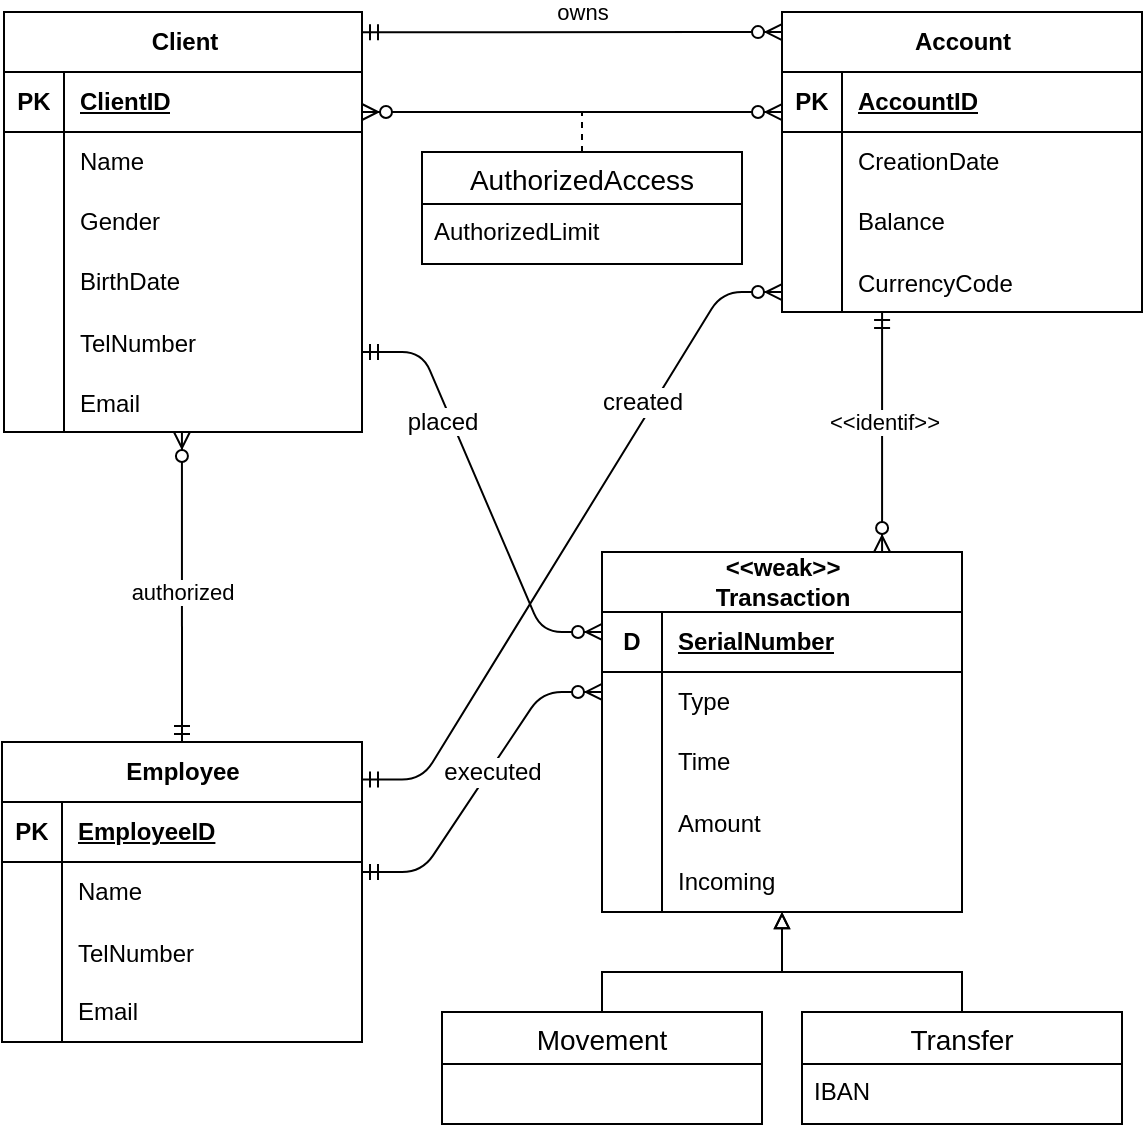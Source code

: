<mxfile version="26.1.1">
  <diagram name="Page-1" id="if8yNn2bbXZEik1uw3uH">
    <mxGraphModel dx="698" dy="806" grid="1" gridSize="10" guides="1" tooltips="1" connect="1" arrows="1" fold="1" page="1" pageScale="1" pageWidth="900" pageHeight="1600" math="0" shadow="0">
      <root>
        <mxCell id="0" />
        <mxCell id="1" parent="0" />
        <mxCell id="TG9UnVR8EXlRVvEKWcZC-1" value="Client" style="shape=table;startSize=30;container=1;collapsible=1;childLayout=tableLayout;fixedRows=1;rowLines=0;fontStyle=1;align=center;resizeLast=1;html=1;" parent="1" vertex="1">
          <mxGeometry x="121" y="100" width="179" height="210" as="geometry" />
        </mxCell>
        <mxCell id="TG9UnVR8EXlRVvEKWcZC-2" value="" style="shape=tableRow;horizontal=0;startSize=0;swimlaneHead=0;swimlaneBody=0;fillColor=none;collapsible=0;dropTarget=0;points=[[0,0.5],[1,0.5]];portConstraint=eastwest;top=0;left=0;right=0;bottom=1;" parent="TG9UnVR8EXlRVvEKWcZC-1" vertex="1">
          <mxGeometry y="30" width="179" height="30" as="geometry" />
        </mxCell>
        <mxCell id="TG9UnVR8EXlRVvEKWcZC-3" value="PK" style="shape=partialRectangle;connectable=0;fillColor=none;top=0;left=0;bottom=0;right=0;fontStyle=1;overflow=hidden;whiteSpace=wrap;html=1;" parent="TG9UnVR8EXlRVvEKWcZC-2" vertex="1">
          <mxGeometry width="30" height="30" as="geometry">
            <mxRectangle width="30" height="30" as="alternateBounds" />
          </mxGeometry>
        </mxCell>
        <mxCell id="TG9UnVR8EXlRVvEKWcZC-4" value="ClientID" style="shape=partialRectangle;connectable=0;fillColor=none;top=0;left=0;bottom=0;right=0;align=left;spacingLeft=6;fontStyle=5;overflow=hidden;whiteSpace=wrap;html=1;" parent="TG9UnVR8EXlRVvEKWcZC-2" vertex="1">
          <mxGeometry x="30" width="149" height="30" as="geometry">
            <mxRectangle width="149" height="30" as="alternateBounds" />
          </mxGeometry>
        </mxCell>
        <mxCell id="TG9UnVR8EXlRVvEKWcZC-5" value="" style="shape=tableRow;horizontal=0;startSize=0;swimlaneHead=0;swimlaneBody=0;fillColor=none;collapsible=0;dropTarget=0;points=[[0,0.5],[1,0.5]];portConstraint=eastwest;top=0;left=0;right=0;bottom=0;" parent="TG9UnVR8EXlRVvEKWcZC-1" vertex="1">
          <mxGeometry y="60" width="179" height="30" as="geometry" />
        </mxCell>
        <mxCell id="TG9UnVR8EXlRVvEKWcZC-6" value="" style="shape=partialRectangle;connectable=0;fillColor=none;top=0;left=0;bottom=0;right=0;editable=1;overflow=hidden;whiteSpace=wrap;html=1;" parent="TG9UnVR8EXlRVvEKWcZC-5" vertex="1">
          <mxGeometry width="30" height="30" as="geometry">
            <mxRectangle width="30" height="30" as="alternateBounds" />
          </mxGeometry>
        </mxCell>
        <mxCell id="TG9UnVR8EXlRVvEKWcZC-7" value="Name" style="shape=partialRectangle;connectable=0;fillColor=none;top=0;left=0;bottom=0;right=0;align=left;spacingLeft=6;overflow=hidden;whiteSpace=wrap;html=1;" parent="TG9UnVR8EXlRVvEKWcZC-5" vertex="1">
          <mxGeometry x="30" width="149" height="30" as="geometry">
            <mxRectangle width="149" height="30" as="alternateBounds" />
          </mxGeometry>
        </mxCell>
        <mxCell id="TG9UnVR8EXlRVvEKWcZC-8" value="" style="shape=tableRow;horizontal=0;startSize=0;swimlaneHead=0;swimlaneBody=0;fillColor=none;collapsible=0;dropTarget=0;points=[[0,0.5],[1,0.5]];portConstraint=eastwest;top=0;left=0;right=0;bottom=0;" parent="TG9UnVR8EXlRVvEKWcZC-1" vertex="1">
          <mxGeometry y="90" width="179" height="30" as="geometry" />
        </mxCell>
        <mxCell id="TG9UnVR8EXlRVvEKWcZC-9" value="" style="shape=partialRectangle;connectable=0;fillColor=none;top=0;left=0;bottom=0;right=0;editable=1;overflow=hidden;whiteSpace=wrap;html=1;" parent="TG9UnVR8EXlRVvEKWcZC-8" vertex="1">
          <mxGeometry width="30" height="30" as="geometry">
            <mxRectangle width="30" height="30" as="alternateBounds" />
          </mxGeometry>
        </mxCell>
        <mxCell id="TG9UnVR8EXlRVvEKWcZC-10" value="Gender" style="shape=partialRectangle;connectable=0;fillColor=none;top=0;left=0;bottom=0;right=0;align=left;spacingLeft=6;overflow=hidden;whiteSpace=wrap;html=1;" parent="TG9UnVR8EXlRVvEKWcZC-8" vertex="1">
          <mxGeometry x="30" width="149" height="30" as="geometry">
            <mxRectangle width="149" height="30" as="alternateBounds" />
          </mxGeometry>
        </mxCell>
        <mxCell id="TG9UnVR8EXlRVvEKWcZC-11" value="" style="shape=tableRow;horizontal=0;startSize=0;swimlaneHead=0;swimlaneBody=0;fillColor=none;collapsible=0;dropTarget=0;points=[[0,0.5],[1,0.5]];portConstraint=eastwest;top=0;left=0;right=0;bottom=0;" parent="TG9UnVR8EXlRVvEKWcZC-1" vertex="1">
          <mxGeometry y="120" width="179" height="30" as="geometry" />
        </mxCell>
        <mxCell id="TG9UnVR8EXlRVvEKWcZC-12" value="" style="shape=partialRectangle;connectable=0;fillColor=none;top=0;left=0;bottom=0;right=0;editable=1;overflow=hidden;whiteSpace=wrap;html=1;" parent="TG9UnVR8EXlRVvEKWcZC-11" vertex="1">
          <mxGeometry width="30" height="30" as="geometry">
            <mxRectangle width="30" height="30" as="alternateBounds" />
          </mxGeometry>
        </mxCell>
        <mxCell id="TG9UnVR8EXlRVvEKWcZC-13" value="BirthDate" style="shape=partialRectangle;connectable=0;fillColor=none;top=0;left=0;bottom=0;right=0;align=left;spacingLeft=6;overflow=hidden;whiteSpace=wrap;html=1;" parent="TG9UnVR8EXlRVvEKWcZC-11" vertex="1">
          <mxGeometry x="30" width="149" height="30" as="geometry">
            <mxRectangle width="149" height="30" as="alternateBounds" />
          </mxGeometry>
        </mxCell>
        <mxCell id="4XVckoDZbzTKjVTULuca-4" value="" style="shape=tableRow;horizontal=0;startSize=0;swimlaneHead=0;swimlaneBody=0;fillColor=none;collapsible=0;dropTarget=0;points=[[0,0.5],[1,0.5]];portConstraint=eastwest;top=0;left=0;right=0;bottom=0;" parent="TG9UnVR8EXlRVvEKWcZC-1" vertex="1">
          <mxGeometry y="150" width="179" height="30" as="geometry" />
        </mxCell>
        <mxCell id="4XVckoDZbzTKjVTULuca-5" value="" style="shape=partialRectangle;connectable=0;fillColor=none;top=0;left=0;bottom=0;right=0;editable=1;overflow=hidden;" parent="4XVckoDZbzTKjVTULuca-4" vertex="1">
          <mxGeometry width="30" height="30" as="geometry">
            <mxRectangle width="30" height="30" as="alternateBounds" />
          </mxGeometry>
        </mxCell>
        <mxCell id="4XVckoDZbzTKjVTULuca-6" value="TelNumber" style="shape=partialRectangle;connectable=0;fillColor=none;top=0;left=0;bottom=0;right=0;align=left;spacingLeft=6;overflow=hidden;" parent="4XVckoDZbzTKjVTULuca-4" vertex="1">
          <mxGeometry x="30" width="149" height="30" as="geometry">
            <mxRectangle width="149" height="30" as="alternateBounds" />
          </mxGeometry>
        </mxCell>
        <mxCell id="4XVckoDZbzTKjVTULuca-1" value="" style="shape=tableRow;horizontal=0;startSize=0;swimlaneHead=0;swimlaneBody=0;fillColor=none;collapsible=0;dropTarget=0;points=[[0,0.5],[1,0.5]];portConstraint=eastwest;top=0;left=0;right=0;bottom=0;" parent="TG9UnVR8EXlRVvEKWcZC-1" vertex="1">
          <mxGeometry y="180" width="179" height="30" as="geometry" />
        </mxCell>
        <mxCell id="4XVckoDZbzTKjVTULuca-2" value="" style="shape=partialRectangle;connectable=0;fillColor=none;top=0;left=0;bottom=0;right=0;editable=1;overflow=hidden;" parent="4XVckoDZbzTKjVTULuca-1" vertex="1">
          <mxGeometry width="30" height="30" as="geometry">
            <mxRectangle width="30" height="30" as="alternateBounds" />
          </mxGeometry>
        </mxCell>
        <mxCell id="4XVckoDZbzTKjVTULuca-3" value="Email" style="shape=partialRectangle;connectable=0;fillColor=none;top=0;left=0;bottom=0;right=0;align=left;spacingLeft=6;overflow=hidden;" parent="4XVckoDZbzTKjVTULuca-1" vertex="1">
          <mxGeometry x="30" width="149" height="30" as="geometry">
            <mxRectangle width="149" height="30" as="alternateBounds" />
          </mxGeometry>
        </mxCell>
        <mxCell id="TG9UnVR8EXlRVvEKWcZC-17" value="Account" style="shape=table;startSize=30;container=1;collapsible=1;childLayout=tableLayout;fixedRows=1;rowLines=0;fontStyle=1;align=center;resizeLast=1;html=1;" parent="1" vertex="1">
          <mxGeometry x="510" y="100" width="180" height="150" as="geometry" />
        </mxCell>
        <mxCell id="TG9UnVR8EXlRVvEKWcZC-18" value="" style="shape=tableRow;horizontal=0;startSize=0;swimlaneHead=0;swimlaneBody=0;fillColor=none;collapsible=0;dropTarget=0;points=[[0,0.5],[1,0.5]];portConstraint=eastwest;top=0;left=0;right=0;bottom=1;" parent="TG9UnVR8EXlRVvEKWcZC-17" vertex="1">
          <mxGeometry y="30" width="180" height="30" as="geometry" />
        </mxCell>
        <mxCell id="TG9UnVR8EXlRVvEKWcZC-19" value="PK" style="shape=partialRectangle;connectable=0;fillColor=none;top=0;left=0;bottom=0;right=0;fontStyle=1;overflow=hidden;whiteSpace=wrap;html=1;" parent="TG9UnVR8EXlRVvEKWcZC-18" vertex="1">
          <mxGeometry width="30" height="30" as="geometry">
            <mxRectangle width="30" height="30" as="alternateBounds" />
          </mxGeometry>
        </mxCell>
        <mxCell id="TG9UnVR8EXlRVvEKWcZC-20" value="AccountID" style="shape=partialRectangle;connectable=0;fillColor=none;top=0;left=0;bottom=0;right=0;align=left;spacingLeft=6;fontStyle=5;overflow=hidden;whiteSpace=wrap;html=1;" parent="TG9UnVR8EXlRVvEKWcZC-18" vertex="1">
          <mxGeometry x="30" width="150" height="30" as="geometry">
            <mxRectangle width="150" height="30" as="alternateBounds" />
          </mxGeometry>
        </mxCell>
        <mxCell id="TG9UnVR8EXlRVvEKWcZC-21" value="" style="shape=tableRow;horizontal=0;startSize=0;swimlaneHead=0;swimlaneBody=0;fillColor=none;collapsible=0;dropTarget=0;points=[[0,0.5],[1,0.5]];portConstraint=eastwest;top=0;left=0;right=0;bottom=0;" parent="TG9UnVR8EXlRVvEKWcZC-17" vertex="1">
          <mxGeometry y="60" width="180" height="30" as="geometry" />
        </mxCell>
        <mxCell id="TG9UnVR8EXlRVvEKWcZC-22" value="" style="shape=partialRectangle;connectable=0;fillColor=none;top=0;left=0;bottom=0;right=0;editable=1;overflow=hidden;whiteSpace=wrap;html=1;" parent="TG9UnVR8EXlRVvEKWcZC-21" vertex="1">
          <mxGeometry width="30" height="30" as="geometry">
            <mxRectangle width="30" height="30" as="alternateBounds" />
          </mxGeometry>
        </mxCell>
        <mxCell id="TG9UnVR8EXlRVvEKWcZC-23" value="CreationDate" style="shape=partialRectangle;connectable=0;fillColor=none;top=0;left=0;bottom=0;right=0;align=left;spacingLeft=6;overflow=hidden;whiteSpace=wrap;html=1;" parent="TG9UnVR8EXlRVvEKWcZC-21" vertex="1">
          <mxGeometry x="30" width="150" height="30" as="geometry">
            <mxRectangle width="150" height="30" as="alternateBounds" />
          </mxGeometry>
        </mxCell>
        <mxCell id="TG9UnVR8EXlRVvEKWcZC-24" value="" style="shape=tableRow;horizontal=0;startSize=0;swimlaneHead=0;swimlaneBody=0;fillColor=none;collapsible=0;dropTarget=0;points=[[0,0.5],[1,0.5]];portConstraint=eastwest;top=0;left=0;right=0;bottom=0;" parent="TG9UnVR8EXlRVvEKWcZC-17" vertex="1">
          <mxGeometry y="90" width="180" height="30" as="geometry" />
        </mxCell>
        <mxCell id="TG9UnVR8EXlRVvEKWcZC-25" value="" style="shape=partialRectangle;connectable=0;fillColor=none;top=0;left=0;bottom=0;right=0;editable=1;overflow=hidden;whiteSpace=wrap;html=1;" parent="TG9UnVR8EXlRVvEKWcZC-24" vertex="1">
          <mxGeometry width="30" height="30" as="geometry">
            <mxRectangle width="30" height="30" as="alternateBounds" />
          </mxGeometry>
        </mxCell>
        <mxCell id="TG9UnVR8EXlRVvEKWcZC-26" value="Balance" style="shape=partialRectangle;connectable=0;fillColor=none;top=0;left=0;bottom=0;right=0;align=left;spacingLeft=6;overflow=hidden;whiteSpace=wrap;html=1;" parent="TG9UnVR8EXlRVvEKWcZC-24" vertex="1">
          <mxGeometry x="30" width="150" height="30" as="geometry">
            <mxRectangle width="150" height="30" as="alternateBounds" />
          </mxGeometry>
        </mxCell>
        <mxCell id="TG9UnVR8EXlRVvEKWcZC-53" value="" style="shape=tableRow;horizontal=0;startSize=0;swimlaneHead=0;swimlaneBody=0;fillColor=none;collapsible=0;dropTarget=0;points=[[0,0.5],[1,0.5]];portConstraint=eastwest;top=0;left=0;right=0;bottom=0;" parent="TG9UnVR8EXlRVvEKWcZC-17" vertex="1">
          <mxGeometry y="120" width="180" height="30" as="geometry" />
        </mxCell>
        <mxCell id="TG9UnVR8EXlRVvEKWcZC-54" value="" style="shape=partialRectangle;connectable=0;fillColor=none;top=0;left=0;bottom=0;right=0;editable=1;overflow=hidden;" parent="TG9UnVR8EXlRVvEKWcZC-53" vertex="1">
          <mxGeometry width="30" height="30" as="geometry">
            <mxRectangle width="30" height="30" as="alternateBounds" />
          </mxGeometry>
        </mxCell>
        <mxCell id="TG9UnVR8EXlRVvEKWcZC-55" value="CurrencyCode" style="shape=partialRectangle;connectable=0;fillColor=none;top=0;left=0;bottom=0;right=0;align=left;spacingLeft=6;overflow=hidden;" parent="TG9UnVR8EXlRVvEKWcZC-53" vertex="1">
          <mxGeometry x="30" width="150" height="30" as="geometry">
            <mxRectangle width="150" height="30" as="alternateBounds" />
          </mxGeometry>
        </mxCell>
        <mxCell id="5" style="edgeStyle=none;html=1;exitX=0.5;exitY=0;exitDx=0;exitDy=0;endArrow=none;endFill=0;dashed=1;" parent="1" source="TG9UnVR8EXlRVvEKWcZC-33" edge="1">
          <mxGeometry relative="1" as="geometry">
            <mxPoint x="410" y="150" as="targetPoint" />
          </mxGeometry>
        </mxCell>
        <mxCell id="TG9UnVR8EXlRVvEKWcZC-33" value="AuthorizedAccess" style="swimlane;fontStyle=0;childLayout=stackLayout;horizontal=1;startSize=26;horizontalStack=0;resizeParent=1;resizeParentMax=0;resizeLast=0;collapsible=1;marginBottom=0;align=center;fontSize=14;" parent="1" vertex="1">
          <mxGeometry x="330" y="170" width="160" height="56" as="geometry" />
        </mxCell>
        <mxCell id="TG9UnVR8EXlRVvEKWcZC-34" value="AuthorizedLimit" style="text;strokeColor=none;fillColor=none;spacingLeft=4;spacingRight=4;overflow=hidden;rotatable=0;points=[[0,0.5],[1,0.5]];portConstraint=eastwest;fontSize=12;whiteSpace=wrap;html=1;" parent="TG9UnVR8EXlRVvEKWcZC-33" vertex="1">
          <mxGeometry y="26" width="160" height="30" as="geometry" />
        </mxCell>
        <mxCell id="TG9UnVR8EXlRVvEKWcZC-40" value="&amp;lt;&amp;lt;weak&amp;gt;&amp;gt;&lt;br&gt;&lt;div&gt;Transaction&lt;/div&gt;" style="shape=table;startSize=30;container=1;collapsible=1;childLayout=tableLayout;fixedRows=1;rowLines=0;fontStyle=1;align=center;resizeLast=1;html=1;" parent="1" vertex="1">
          <mxGeometry x="420" y="370" width="180" height="180" as="geometry" />
        </mxCell>
        <mxCell id="TG9UnVR8EXlRVvEKWcZC-41" value="" style="shape=tableRow;horizontal=0;startSize=0;swimlaneHead=0;swimlaneBody=0;fillColor=none;collapsible=0;dropTarget=0;points=[[0,0.5],[1,0.5]];portConstraint=eastwest;top=0;left=0;right=0;bottom=1;" parent="TG9UnVR8EXlRVvEKWcZC-40" vertex="1">
          <mxGeometry y="30" width="180" height="30" as="geometry" />
        </mxCell>
        <mxCell id="TG9UnVR8EXlRVvEKWcZC-42" value="D" style="shape=partialRectangle;connectable=0;fillColor=none;top=0;left=0;bottom=0;right=0;fontStyle=1;overflow=hidden;whiteSpace=wrap;html=1;" parent="TG9UnVR8EXlRVvEKWcZC-41" vertex="1">
          <mxGeometry width="30" height="30" as="geometry">
            <mxRectangle width="30" height="30" as="alternateBounds" />
          </mxGeometry>
        </mxCell>
        <mxCell id="TG9UnVR8EXlRVvEKWcZC-43" value="SerialNumber" style="shape=partialRectangle;connectable=0;fillColor=none;top=0;left=0;bottom=0;right=0;align=left;spacingLeft=6;fontStyle=5;overflow=hidden;whiteSpace=wrap;html=1;" parent="TG9UnVR8EXlRVvEKWcZC-41" vertex="1">
          <mxGeometry x="30" width="150" height="30" as="geometry">
            <mxRectangle width="150" height="30" as="alternateBounds" />
          </mxGeometry>
        </mxCell>
        <mxCell id="TG9UnVR8EXlRVvEKWcZC-44" value="" style="shape=tableRow;horizontal=0;startSize=0;swimlaneHead=0;swimlaneBody=0;fillColor=none;collapsible=0;dropTarget=0;points=[[0,0.5],[1,0.5]];portConstraint=eastwest;top=0;left=0;right=0;bottom=0;" parent="TG9UnVR8EXlRVvEKWcZC-40" vertex="1">
          <mxGeometry y="60" width="180" height="30" as="geometry" />
        </mxCell>
        <mxCell id="TG9UnVR8EXlRVvEKWcZC-45" value="" style="shape=partialRectangle;connectable=0;fillColor=none;top=0;left=0;bottom=0;right=0;editable=1;overflow=hidden;whiteSpace=wrap;html=1;" parent="TG9UnVR8EXlRVvEKWcZC-44" vertex="1">
          <mxGeometry width="30" height="30" as="geometry">
            <mxRectangle width="30" height="30" as="alternateBounds" />
          </mxGeometry>
        </mxCell>
        <mxCell id="TG9UnVR8EXlRVvEKWcZC-46" value="Type" style="shape=partialRectangle;connectable=0;fillColor=none;top=0;left=0;bottom=0;right=0;align=left;spacingLeft=6;overflow=hidden;whiteSpace=wrap;html=1;" parent="TG9UnVR8EXlRVvEKWcZC-44" vertex="1">
          <mxGeometry x="30" width="150" height="30" as="geometry">
            <mxRectangle width="150" height="30" as="alternateBounds" />
          </mxGeometry>
        </mxCell>
        <mxCell id="TG9UnVR8EXlRVvEKWcZC-47" value="" style="shape=tableRow;horizontal=0;startSize=0;swimlaneHead=0;swimlaneBody=0;fillColor=none;collapsible=0;dropTarget=0;points=[[0,0.5],[1,0.5]];portConstraint=eastwest;top=0;left=0;right=0;bottom=0;" parent="TG9UnVR8EXlRVvEKWcZC-40" vertex="1">
          <mxGeometry y="90" width="180" height="30" as="geometry" />
        </mxCell>
        <mxCell id="TG9UnVR8EXlRVvEKWcZC-48" value="" style="shape=partialRectangle;connectable=0;fillColor=none;top=0;left=0;bottom=0;right=0;editable=1;overflow=hidden;whiteSpace=wrap;html=1;" parent="TG9UnVR8EXlRVvEKWcZC-47" vertex="1">
          <mxGeometry width="30" height="30" as="geometry">
            <mxRectangle width="30" height="30" as="alternateBounds" />
          </mxGeometry>
        </mxCell>
        <mxCell id="TG9UnVR8EXlRVvEKWcZC-49" value="Time" style="shape=partialRectangle;connectable=0;fillColor=none;top=0;left=0;bottom=0;right=0;align=left;spacingLeft=6;overflow=hidden;whiteSpace=wrap;html=1;" parent="TG9UnVR8EXlRVvEKWcZC-47" vertex="1">
          <mxGeometry x="30" width="150" height="30" as="geometry">
            <mxRectangle width="150" height="30" as="alternateBounds" />
          </mxGeometry>
        </mxCell>
        <mxCell id="zuRuYPsoMaz04nlXAa5i-1" value="" style="shape=tableRow;horizontal=0;startSize=0;swimlaneHead=0;swimlaneBody=0;fillColor=none;collapsible=0;dropTarget=0;points=[[0,0.5],[1,0.5]];portConstraint=eastwest;top=0;left=0;right=0;bottom=0;" parent="TG9UnVR8EXlRVvEKWcZC-40" vertex="1">
          <mxGeometry y="120" width="180" height="30" as="geometry" />
        </mxCell>
        <mxCell id="zuRuYPsoMaz04nlXAa5i-2" value="" style="shape=partialRectangle;connectable=0;fillColor=none;top=0;left=0;bottom=0;right=0;editable=1;overflow=hidden;" parent="zuRuYPsoMaz04nlXAa5i-1" vertex="1">
          <mxGeometry width="30" height="30" as="geometry">
            <mxRectangle width="30" height="30" as="alternateBounds" />
          </mxGeometry>
        </mxCell>
        <mxCell id="zuRuYPsoMaz04nlXAa5i-3" value="Amount" style="shape=partialRectangle;connectable=0;fillColor=none;top=0;left=0;bottom=0;right=0;align=left;spacingLeft=6;overflow=hidden;" parent="zuRuYPsoMaz04nlXAa5i-1" vertex="1">
          <mxGeometry x="30" width="150" height="30" as="geometry">
            <mxRectangle width="150" height="30" as="alternateBounds" />
          </mxGeometry>
        </mxCell>
        <mxCell id="TG9UnVR8EXlRVvEKWcZC-50" value="" style="shape=tableRow;horizontal=0;startSize=0;swimlaneHead=0;swimlaneBody=0;fillColor=none;collapsible=0;dropTarget=0;points=[[0,0.5],[1,0.5]];portConstraint=eastwest;top=0;left=0;right=0;bottom=0;" parent="TG9UnVR8EXlRVvEKWcZC-40" vertex="1">
          <mxGeometry y="150" width="180" height="30" as="geometry" />
        </mxCell>
        <mxCell id="TG9UnVR8EXlRVvEKWcZC-51" value="" style="shape=partialRectangle;connectable=0;fillColor=none;top=0;left=0;bottom=0;right=0;editable=1;overflow=hidden;whiteSpace=wrap;html=1;" parent="TG9UnVR8EXlRVvEKWcZC-50" vertex="1">
          <mxGeometry width="30" height="30" as="geometry">
            <mxRectangle width="30" height="30" as="alternateBounds" />
          </mxGeometry>
        </mxCell>
        <mxCell id="TG9UnVR8EXlRVvEKWcZC-52" value="Incoming" style="shape=partialRectangle;connectable=0;fillColor=none;top=0;left=0;bottom=0;right=0;align=left;spacingLeft=6;overflow=hidden;whiteSpace=wrap;html=1;" parent="TG9UnVR8EXlRVvEKWcZC-50" vertex="1">
          <mxGeometry x="30" width="150" height="30" as="geometry">
            <mxRectangle width="150" height="30" as="alternateBounds" />
          </mxGeometry>
        </mxCell>
        <mxCell id="TG9UnVR8EXlRVvEKWcZC-62" value="Employee" style="shape=table;startSize=30;container=1;collapsible=1;childLayout=tableLayout;fixedRows=1;rowLines=0;fontStyle=1;align=center;resizeLast=1;html=1;" parent="1" vertex="1">
          <mxGeometry x="120" y="465" width="180" height="150" as="geometry" />
        </mxCell>
        <mxCell id="TG9UnVR8EXlRVvEKWcZC-63" value="" style="shape=tableRow;horizontal=0;startSize=0;swimlaneHead=0;swimlaneBody=0;fillColor=none;collapsible=0;dropTarget=0;points=[[0,0.5],[1,0.5]];portConstraint=eastwest;top=0;left=0;right=0;bottom=1;" parent="TG9UnVR8EXlRVvEKWcZC-62" vertex="1">
          <mxGeometry y="30" width="180" height="30" as="geometry" />
        </mxCell>
        <mxCell id="TG9UnVR8EXlRVvEKWcZC-64" value="PK" style="shape=partialRectangle;connectable=0;fillColor=none;top=0;left=0;bottom=0;right=0;fontStyle=1;overflow=hidden;whiteSpace=wrap;html=1;" parent="TG9UnVR8EXlRVvEKWcZC-63" vertex="1">
          <mxGeometry width="30" height="30" as="geometry">
            <mxRectangle width="30" height="30" as="alternateBounds" />
          </mxGeometry>
        </mxCell>
        <mxCell id="TG9UnVR8EXlRVvEKWcZC-65" value="EmployeeID" style="shape=partialRectangle;connectable=0;fillColor=none;top=0;left=0;bottom=0;right=0;align=left;spacingLeft=6;fontStyle=5;overflow=hidden;whiteSpace=wrap;html=1;" parent="TG9UnVR8EXlRVvEKWcZC-63" vertex="1">
          <mxGeometry x="30" width="150" height="30" as="geometry">
            <mxRectangle width="150" height="30" as="alternateBounds" />
          </mxGeometry>
        </mxCell>
        <mxCell id="TG9UnVR8EXlRVvEKWcZC-66" value="" style="shape=tableRow;horizontal=0;startSize=0;swimlaneHead=0;swimlaneBody=0;fillColor=none;collapsible=0;dropTarget=0;points=[[0,0.5],[1,0.5]];portConstraint=eastwest;top=0;left=0;right=0;bottom=0;" parent="TG9UnVR8EXlRVvEKWcZC-62" vertex="1">
          <mxGeometry y="60" width="180" height="30" as="geometry" />
        </mxCell>
        <mxCell id="TG9UnVR8EXlRVvEKWcZC-67" value="" style="shape=partialRectangle;connectable=0;fillColor=none;top=0;left=0;bottom=0;right=0;editable=1;overflow=hidden;whiteSpace=wrap;html=1;" parent="TG9UnVR8EXlRVvEKWcZC-66" vertex="1">
          <mxGeometry width="30" height="30" as="geometry">
            <mxRectangle width="30" height="30" as="alternateBounds" />
          </mxGeometry>
        </mxCell>
        <mxCell id="TG9UnVR8EXlRVvEKWcZC-68" value="Name" style="shape=partialRectangle;connectable=0;fillColor=none;top=0;left=0;bottom=0;right=0;align=left;spacingLeft=6;overflow=hidden;whiteSpace=wrap;html=1;" parent="TG9UnVR8EXlRVvEKWcZC-66" vertex="1">
          <mxGeometry x="30" width="150" height="30" as="geometry">
            <mxRectangle width="150" height="30" as="alternateBounds" />
          </mxGeometry>
        </mxCell>
        <mxCell id="0wjavb_Nlq1RX6UAiDOJ-23" value="" style="shape=tableRow;horizontal=0;startSize=0;swimlaneHead=0;swimlaneBody=0;fillColor=none;collapsible=0;dropTarget=0;points=[[0,0.5],[1,0.5]];portConstraint=eastwest;top=0;left=0;right=0;bottom=0;" vertex="1" parent="TG9UnVR8EXlRVvEKWcZC-62">
          <mxGeometry y="90" width="180" height="30" as="geometry" />
        </mxCell>
        <mxCell id="0wjavb_Nlq1RX6UAiDOJ-24" value="" style="shape=partialRectangle;connectable=0;fillColor=none;top=0;left=0;bottom=0;right=0;editable=1;overflow=hidden;" vertex="1" parent="0wjavb_Nlq1RX6UAiDOJ-23">
          <mxGeometry width="30" height="30" as="geometry">
            <mxRectangle width="30" height="30" as="alternateBounds" />
          </mxGeometry>
        </mxCell>
        <mxCell id="0wjavb_Nlq1RX6UAiDOJ-25" value="TelNumber" style="shape=partialRectangle;connectable=0;fillColor=none;top=0;left=0;bottom=0;right=0;align=left;spacingLeft=6;overflow=hidden;" vertex="1" parent="0wjavb_Nlq1RX6UAiDOJ-23">
          <mxGeometry x="30" width="150" height="30" as="geometry">
            <mxRectangle width="150" height="30" as="alternateBounds" />
          </mxGeometry>
        </mxCell>
        <mxCell id="TG9UnVR8EXlRVvEKWcZC-69" value="" style="shape=tableRow;horizontal=0;startSize=0;swimlaneHead=0;swimlaneBody=0;fillColor=none;collapsible=0;dropTarget=0;points=[[0,0.5],[1,0.5]];portConstraint=eastwest;top=0;left=0;right=0;bottom=0;" parent="TG9UnVR8EXlRVvEKWcZC-62" vertex="1">
          <mxGeometry y="120" width="180" height="30" as="geometry" />
        </mxCell>
        <mxCell id="TG9UnVR8EXlRVvEKWcZC-70" value="" style="shape=partialRectangle;connectable=0;fillColor=none;top=0;left=0;bottom=0;right=0;editable=1;overflow=hidden;whiteSpace=wrap;html=1;" parent="TG9UnVR8EXlRVvEKWcZC-69" vertex="1">
          <mxGeometry width="30" height="30" as="geometry">
            <mxRectangle width="30" height="30" as="alternateBounds" />
          </mxGeometry>
        </mxCell>
        <mxCell id="TG9UnVR8EXlRVvEKWcZC-71" value="Email" style="shape=partialRectangle;connectable=0;fillColor=none;top=0;left=0;bottom=0;right=0;align=left;spacingLeft=6;overflow=hidden;whiteSpace=wrap;html=1;" parent="TG9UnVR8EXlRVvEKWcZC-69" vertex="1">
          <mxGeometry x="30" width="150" height="30" as="geometry">
            <mxRectangle width="150" height="30" as="alternateBounds" />
          </mxGeometry>
        </mxCell>
        <mxCell id="TG9UnVR8EXlRVvEKWcZC-94" value="Movement" style="swimlane;fontStyle=0;childLayout=stackLayout;horizontal=1;startSize=26;horizontalStack=0;resizeParent=1;resizeParentMax=0;resizeLast=0;collapsible=1;marginBottom=0;align=center;fontSize=14;" parent="1" vertex="1">
          <mxGeometry x="340" y="600" width="160" height="56" as="geometry" />
        </mxCell>
        <mxCell id="zuRuYPsoMaz04nlXAa5i-5" style="edgeStyle=orthogonalEdgeStyle;rounded=0;orthogonalLoop=1;jettySize=auto;html=1;exitX=0.5;exitY=0;exitDx=0;exitDy=0;endArrow=block;endFill=0;" parent="1" source="TG9UnVR8EXlRVvEKWcZC-102" edge="1">
          <mxGeometry relative="1" as="geometry">
            <mxPoint x="510" y="550" as="targetPoint" />
            <Array as="points">
              <mxPoint x="600" y="580" />
              <mxPoint x="510" y="580" />
            </Array>
          </mxGeometry>
        </mxCell>
        <mxCell id="TG9UnVR8EXlRVvEKWcZC-102" value="Transfer" style="swimlane;fontStyle=0;childLayout=stackLayout;horizontal=1;startSize=26;horizontalStack=0;resizeParent=1;resizeParentMax=0;resizeLast=0;collapsible=1;marginBottom=0;align=center;fontSize=14;" parent="1" vertex="1">
          <mxGeometry x="520" y="600" width="160" height="56" as="geometry" />
        </mxCell>
        <mxCell id="TG9UnVR8EXlRVvEKWcZC-103" value="IBAN" style="text;strokeColor=none;fillColor=none;spacingLeft=4;spacingRight=4;overflow=hidden;rotatable=0;points=[[0,0.5],[1,0.5]];portConstraint=eastwest;fontSize=12;whiteSpace=wrap;html=1;" parent="TG9UnVR8EXlRVvEKWcZC-102" vertex="1">
          <mxGeometry y="26" width="160" height="30" as="geometry" />
        </mxCell>
        <mxCell id="zuRuYPsoMaz04nlXAa5i-4" style="edgeStyle=orthogonalEdgeStyle;rounded=0;orthogonalLoop=1;jettySize=auto;html=1;exitX=0.5;exitY=0;exitDx=0;exitDy=0;entryX=0.5;entryY=1;entryDx=0;entryDy=0;entryPerimeter=0;endArrow=block;endFill=0;" parent="1" source="TG9UnVR8EXlRVvEKWcZC-94" edge="1">
          <mxGeometry relative="1" as="geometry">
            <mxPoint x="510" y="550" as="targetPoint" />
            <Array as="points">
              <mxPoint x="420" y="580" />
              <mxPoint x="510" y="580" />
            </Array>
          </mxGeometry>
        </mxCell>
        <mxCell id="2" value="" style="edgeStyle=entityRelationEdgeStyle;fontSize=12;html=1;endArrow=ERzeroToMany;startArrow=ERmandOne;entryX=0;entryY=0.067;entryDx=0;entryDy=0;entryPerimeter=0;exitX=1;exitY=0.048;exitDx=0;exitDy=0;exitPerimeter=0;" parent="1" source="TG9UnVR8EXlRVvEKWcZC-1" target="TG9UnVR8EXlRVvEKWcZC-17" edge="1">
          <mxGeometry width="100" height="100" relative="1" as="geometry">
            <mxPoint x="300" y="100" as="sourcePoint" />
            <mxPoint x="510" y="104.55" as="targetPoint" />
          </mxGeometry>
        </mxCell>
        <mxCell id="3" value="owns" style="edgeLabel;html=1;align=center;verticalAlign=middle;resizable=0;points=[];" parent="2" vertex="1" connectable="0">
          <mxGeometry x="0.238" y="2" relative="1" as="geometry">
            <mxPoint x="-20" y="-8" as="offset" />
          </mxGeometry>
        </mxCell>
        <mxCell id="4" value="" style="edgeStyle=entityRelationEdgeStyle;fontSize=12;html=1;endArrow=ERzeroToMany;endFill=1;startArrow=ERzeroToMany;entryX=0;entryY=0.667;entryDx=0;entryDy=0;entryPerimeter=0;" parent="1" target="TG9UnVR8EXlRVvEKWcZC-18" edge="1">
          <mxGeometry width="100" height="100" relative="1" as="geometry">
            <mxPoint x="300" y="150" as="sourcePoint" />
            <mxPoint x="470" y="140" as="targetPoint" />
          </mxGeometry>
        </mxCell>
        <mxCell id="7" value="" style="edgeStyle=entityRelationEdgeStyle;fontSize=12;html=1;endArrow=ERzeroToMany;startArrow=ERmandOne;exitX=1;exitY=0.125;exitDx=0;exitDy=0;exitPerimeter=0;entryX=0;entryY=0.667;entryDx=0;entryDy=0;entryPerimeter=0;" parent="1" source="TG9UnVR8EXlRVvEKWcZC-62" target="TG9UnVR8EXlRVvEKWcZC-53" edge="1">
          <mxGeometry width="100" height="100" relative="1" as="geometry">
            <mxPoint x="310" y="470" as="sourcePoint" />
            <mxPoint x="460" y="300" as="targetPoint" />
            <Array as="points">
              <mxPoint x="300" y="440" />
            </Array>
          </mxGeometry>
        </mxCell>
        <mxCell id="8" value="" style="edgeStyle=entityRelationEdgeStyle;fontSize=12;html=1;endArrow=ERzeroToMany;startArrow=ERmandOne;entryX=0;entryY=0.333;entryDx=0;entryDy=0;entryPerimeter=0;" parent="1" target="TG9UnVR8EXlRVvEKWcZC-44" edge="1">
          <mxGeometry width="100" height="100" relative="1" as="geometry">
            <mxPoint x="300" y="530" as="sourcePoint" />
            <mxPoint x="400" y="430" as="targetPoint" />
          </mxGeometry>
        </mxCell>
        <mxCell id="9" value="executed" style="text;html=1;align=center;verticalAlign=middle;resizable=0;points=[];autosize=1;strokeColor=none;fillColor=none;labelBackgroundColor=default;" parent="1" vertex="1">
          <mxGeometry x="330" y="465" width="70" height="30" as="geometry" />
        </mxCell>
        <mxCell id="10" value="" style="edgeStyle=entityRelationEdgeStyle;fontSize=12;html=1;endArrow=ERzeroToMany;startArrow=ERmandOne;entryX=0;entryY=0.333;entryDx=0;entryDy=0;entryPerimeter=0;exitX=1;exitY=0.667;exitDx=0;exitDy=0;exitPerimeter=0;" parent="1" source="4XVckoDZbzTKjVTULuca-4" target="TG9UnVR8EXlRVvEKWcZC-41" edge="1">
          <mxGeometry width="100" height="100" relative="1" as="geometry">
            <mxPoint x="310" y="280" as="sourcePoint" />
            <mxPoint x="140" y="310" as="targetPoint" />
          </mxGeometry>
        </mxCell>
        <mxCell id="6" value="created" style="text;html=1;align=center;verticalAlign=middle;resizable=0;points=[];autosize=1;strokeColor=none;fillColor=none;labelBackgroundColor=default;" parent="1" vertex="1">
          <mxGeometry x="410" y="280" width="60" height="30" as="geometry" />
        </mxCell>
        <mxCell id="11" value="&lt;span style=&quot;background-color: light-dark(#ffffff, var(--ge-dark-color, #121212));&quot;&gt;placed&lt;/span&gt;" style="text;html=1;align=center;verticalAlign=middle;resizable=0;points=[];autosize=1;strokeColor=none;fillColor=none;rotation=0;" parent="1" vertex="1">
          <mxGeometry x="310" y="290" width="60" height="30" as="geometry" />
        </mxCell>
        <mxCell id="16" value="" style="fontSize=12;html=1;endArrow=ERzeroToMany;startArrow=ERmandOne;entryX=0.778;entryY=0;entryDx=0;entryDy=0;entryPerimeter=0;exitX=0.278;exitY=1;exitDx=0;exitDy=0;exitPerimeter=0;" parent="1" source="TG9UnVR8EXlRVvEKWcZC-53" target="TG9UnVR8EXlRVvEKWcZC-40" edge="1">
          <mxGeometry width="100" height="100" relative="1" as="geometry">
            <mxPoint x="560" y="260" as="sourcePoint" />
            <mxPoint x="680" y="290" as="targetPoint" />
          </mxGeometry>
        </mxCell>
        <mxCell id="17" value="&amp;lt;&amp;lt;identif&amp;gt;&amp;gt;" style="edgeLabel;html=1;align=center;verticalAlign=middle;resizable=0;points=[];" parent="16" vertex="1" connectable="0">
          <mxGeometry x="-0.23" y="1" relative="1" as="geometry">
            <mxPoint y="9" as="offset" />
          </mxGeometry>
        </mxCell>
        <mxCell id="18" value="" style="fontSize=12;html=1;endArrow=ERzeroToMany;startArrow=ERmandOne;entryX=0.497;entryY=1;entryDx=0;entryDy=0;entryPerimeter=0;exitX=0.5;exitY=0;exitDx=0;exitDy=0;" parent="1" source="TG9UnVR8EXlRVvEKWcZC-62" target="4XVckoDZbzTKjVTULuca-1" edge="1">
          <mxGeometry width="100" height="100" relative="1" as="geometry">
            <mxPoint x="210" y="450" as="sourcePoint" />
            <mxPoint x="210" y="320" as="targetPoint" />
          </mxGeometry>
        </mxCell>
        <mxCell id="19" value="authorized" style="edgeLabel;html=1;align=center;verticalAlign=middle;resizable=0;points=[];" parent="18" vertex="1" connectable="0">
          <mxGeometry x="-0.11" y="1" relative="1" as="geometry">
            <mxPoint x="1" y="-6" as="offset" />
          </mxGeometry>
        </mxCell>
      </root>
    </mxGraphModel>
  </diagram>
</mxfile>
